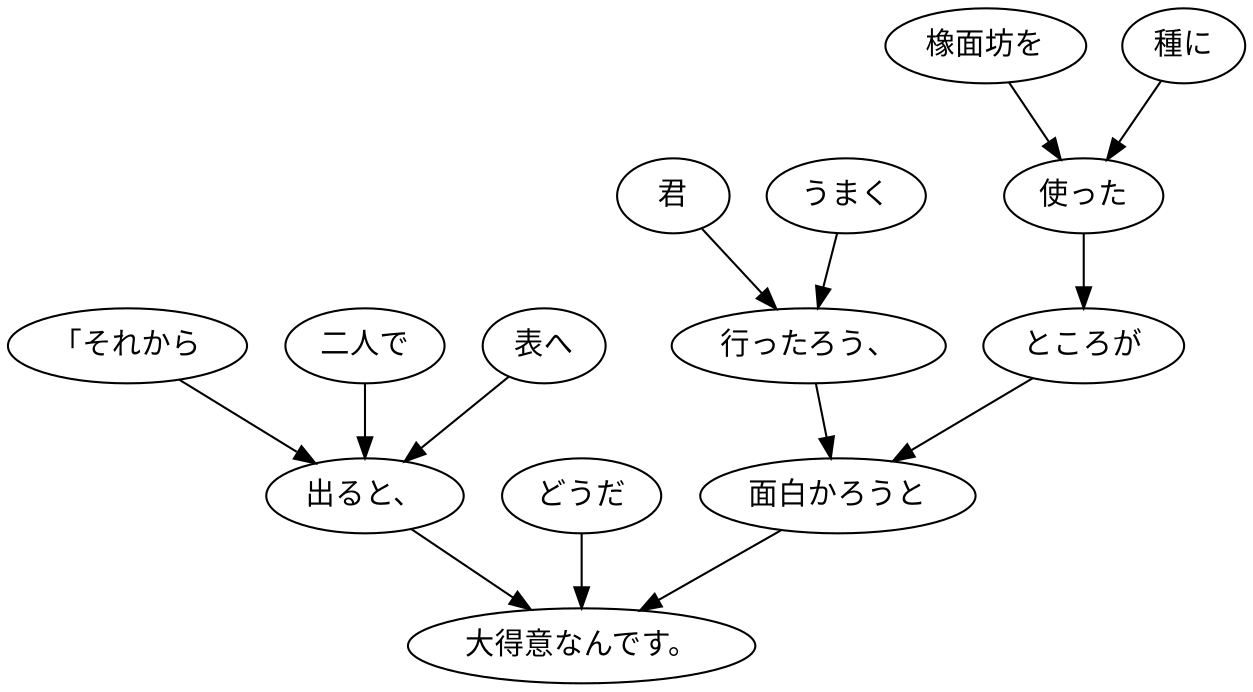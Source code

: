 digraph graph795 {
	node0 [label="「それから"];
	node1 [label="二人で"];
	node2 [label="表へ"];
	node3 [label="出ると、"];
	node4 [label="どうだ"];
	node5 [label="君"];
	node6 [label="うまく"];
	node7 [label="行ったろう、"];
	node8 [label="橡面坊を"];
	node9 [label="種に"];
	node10 [label="使った"];
	node11 [label="ところが"];
	node12 [label="面白かろうと"];
	node13 [label="大得意なんです。"];
	node0 -> node3;
	node1 -> node3;
	node2 -> node3;
	node3 -> node13;
	node4 -> node13;
	node5 -> node7;
	node6 -> node7;
	node7 -> node12;
	node8 -> node10;
	node9 -> node10;
	node10 -> node11;
	node11 -> node12;
	node12 -> node13;
}
